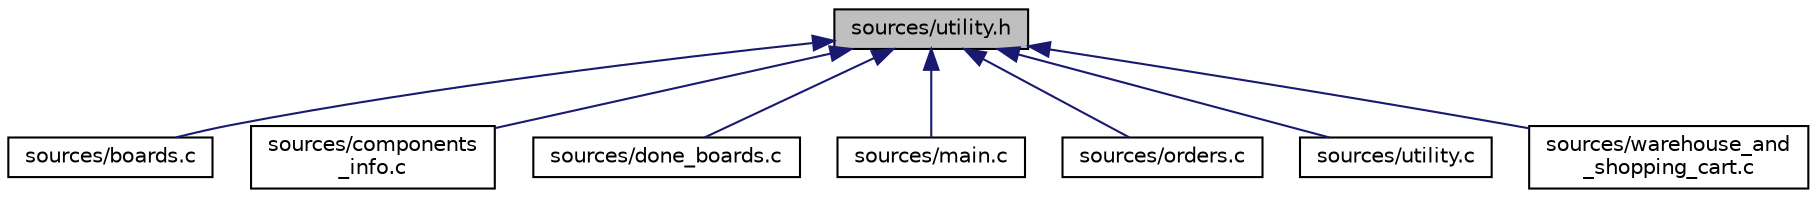 digraph "sources/utility.h"
{
  edge [fontname="Helvetica",fontsize="10",labelfontname="Helvetica",labelfontsize="10"];
  node [fontname="Helvetica",fontsize="10",shape=record];
  Node1 [label="sources/utility.h",height=0.2,width=0.4,color="black", fillcolor="grey75", style="filled", fontcolor="black"];
  Node1 -> Node2 [dir="back",color="midnightblue",fontsize="10",style="solid",fontname="Helvetica"];
  Node2 [label="sources/boards.c",height=0.2,width=0.4,color="black", fillcolor="white", style="filled",URL="$boards_8c.html"];
  Node1 -> Node3 [dir="back",color="midnightblue",fontsize="10",style="solid",fontname="Helvetica"];
  Node3 [label="sources/components\l_info.c",height=0.2,width=0.4,color="black", fillcolor="white", style="filled",URL="$components__info_8c.html"];
  Node1 -> Node4 [dir="back",color="midnightblue",fontsize="10",style="solid",fontname="Helvetica"];
  Node4 [label="sources/done_boards.c",height=0.2,width=0.4,color="black", fillcolor="white", style="filled",URL="$done__boards_8c.html"];
  Node1 -> Node5 [dir="back",color="midnightblue",fontsize="10",style="solid",fontname="Helvetica"];
  Node5 [label="sources/main.c",height=0.2,width=0.4,color="black", fillcolor="white", style="filled",URL="$main_8c.html"];
  Node1 -> Node6 [dir="back",color="midnightblue",fontsize="10",style="solid",fontname="Helvetica"];
  Node6 [label="sources/orders.c",height=0.2,width=0.4,color="black", fillcolor="white", style="filled",URL="$orders_8c.html"];
  Node1 -> Node7 [dir="back",color="midnightblue",fontsize="10",style="solid",fontname="Helvetica"];
  Node7 [label="sources/utility.c",height=0.2,width=0.4,color="black", fillcolor="white", style="filled",URL="$utility_8c.html"];
  Node1 -> Node8 [dir="back",color="midnightblue",fontsize="10",style="solid",fontname="Helvetica"];
  Node8 [label="sources/warehouse_and\l_shopping_cart.c",height=0.2,width=0.4,color="black", fillcolor="white", style="filled",URL="$warehouse__and__shopping__cart_8c.html"];
}
